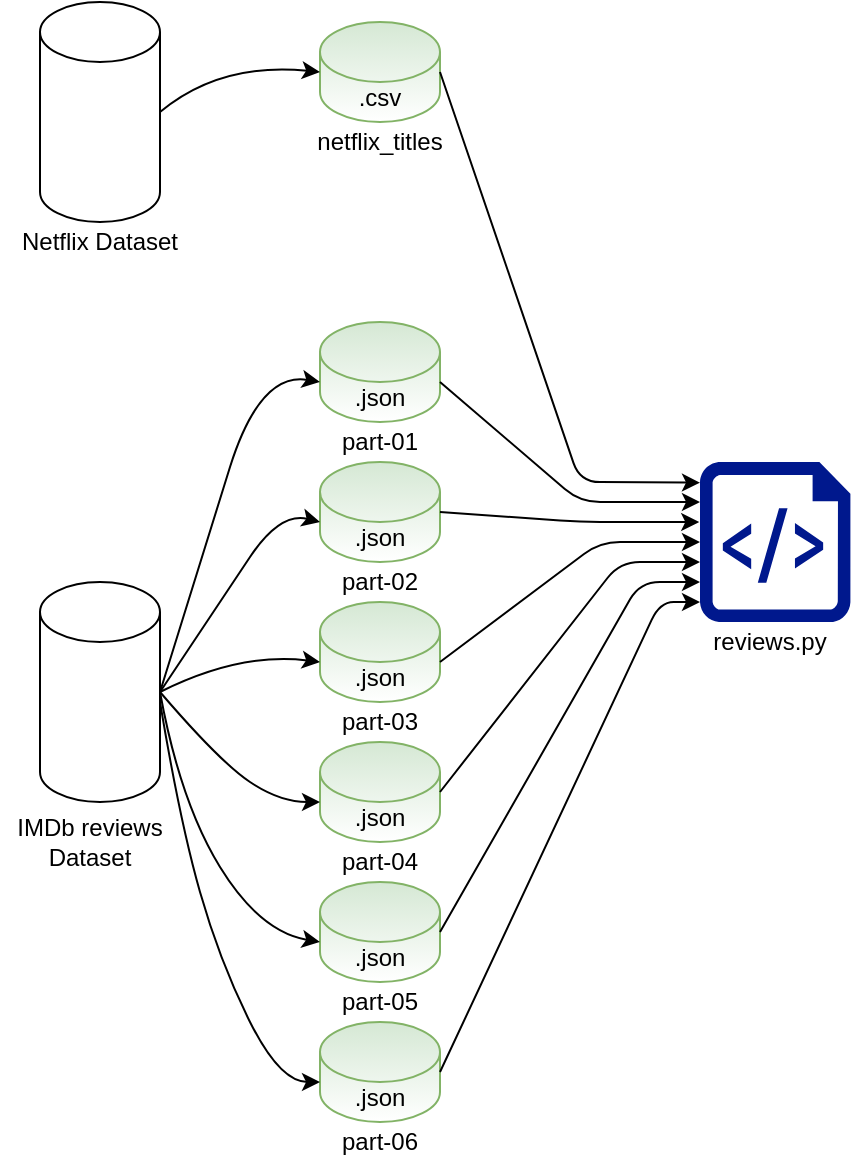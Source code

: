 <mxfile version="15.6.6" type="device"><diagram id="s5Xbcx1R2MEJbaeF4Sby" name="Page-1"><mxGraphModel dx="2062" dy="1122" grid="1" gridSize="10" guides="1" tooltips="1" connect="1" arrows="1" fold="1" page="1" pageScale="1" pageWidth="827" pageHeight="1169" math="0" shadow="0"><root><mxCell id="0"/><mxCell id="1" parent="0"/><mxCell id="_F6Nt-WBo4ugmTLhq2Gp-1" value="" style="shape=cylinder3;whiteSpace=wrap;html=1;boundedLbl=1;backgroundOutline=1;size=15;" parent="1" vertex="1"><mxGeometry x="130" y="30" width="60" height="110" as="geometry"/></mxCell><mxCell id="_F6Nt-WBo4ugmTLhq2Gp-2" value="" style="shape=cylinder3;whiteSpace=wrap;html=1;boundedLbl=1;backgroundOutline=1;size=15;" parent="1" vertex="1"><mxGeometry x="130" y="320" width="60" height="110" as="geometry"/></mxCell><mxCell id="_F6Nt-WBo4ugmTLhq2Gp-6" value=".csv" style="shape=cylinder3;whiteSpace=wrap;html=1;boundedLbl=1;backgroundOutline=1;size=15;fillColor=#d5e8d4;strokeColor=#82b366;gradientColor=#ffffff;gradientDirection=south;" parent="1" vertex="1"><mxGeometry x="270" y="40" width="60" height="50" as="geometry"/></mxCell><mxCell id="_F6Nt-WBo4ugmTLhq2Gp-7" value="netflix_titles" style="text;html=1;strokeColor=none;fillColor=none;align=center;verticalAlign=middle;whiteSpace=wrap;rounded=0;" parent="1" vertex="1"><mxGeometry x="280" y="90" width="40" height="20" as="geometry"/></mxCell><mxCell id="_F6Nt-WBo4ugmTLhq2Gp-8" value=".json" style="shape=cylinder3;whiteSpace=wrap;html=1;boundedLbl=1;backgroundOutline=1;size=15;fillColor=#d5e8d4;strokeColor=#82b366;gradientColor=#ffffff;gradientDirection=south;" parent="1" vertex="1"><mxGeometry x="270" y="190" width="60" height="50" as="geometry"/></mxCell><mxCell id="_F6Nt-WBo4ugmTLhq2Gp-11" value=".json" style="shape=cylinder3;whiteSpace=wrap;html=1;boundedLbl=1;backgroundOutline=1;size=15;fillColor=#d5e8d4;strokeColor=#82b366;gradientColor=#ffffff;gradientDirection=south;" parent="1" vertex="1"><mxGeometry x="270" y="260" width="60" height="50" as="geometry"/></mxCell><mxCell id="_F6Nt-WBo4ugmTLhq2Gp-12" value=".json" style="shape=cylinder3;whiteSpace=wrap;html=1;boundedLbl=1;backgroundOutline=1;size=15;fillColor=#d5e8d4;strokeColor=#82b366;gradientColor=#ffffff;gradientDirection=south;" parent="1" vertex="1"><mxGeometry x="270" y="330" width="60" height="50" as="geometry"/></mxCell><mxCell id="_F6Nt-WBo4ugmTLhq2Gp-13" value=".json" style="shape=cylinder3;whiteSpace=wrap;html=1;boundedLbl=1;backgroundOutline=1;size=15;fillColor=#d5e8d4;strokeColor=#82b366;gradientColor=#ffffff;gradientDirection=south;" parent="1" vertex="1"><mxGeometry x="270" y="400" width="60" height="50" as="geometry"/></mxCell><mxCell id="_F6Nt-WBo4ugmTLhq2Gp-14" value=".json" style="shape=cylinder3;whiteSpace=wrap;html=1;boundedLbl=1;backgroundOutline=1;size=15;fillColor=#d5e8d4;strokeColor=#82b366;gradientColor=#ffffff;gradientDirection=south;" parent="1" vertex="1"><mxGeometry x="270" y="470" width="60" height="50" as="geometry"/></mxCell><mxCell id="_F6Nt-WBo4ugmTLhq2Gp-15" value=".json" style="shape=cylinder3;whiteSpace=wrap;html=1;boundedLbl=1;backgroundOutline=1;size=15;fillColor=#d5e8d4;strokeColor=#82b366;gradientColor=#ffffff;gradientDirection=south;" parent="1" vertex="1"><mxGeometry x="270" y="540" width="60" height="50" as="geometry"/></mxCell><mxCell id="_F6Nt-WBo4ugmTLhq2Gp-16" value="part-01" style="text;html=1;strokeColor=none;fillColor=none;align=center;verticalAlign=middle;whiteSpace=wrap;rounded=0;" parent="1" vertex="1"><mxGeometry x="270" y="240" width="60" height="20" as="geometry"/></mxCell><mxCell id="_F6Nt-WBo4ugmTLhq2Gp-17" value="part-02" style="text;html=1;strokeColor=none;fillColor=none;align=center;verticalAlign=middle;whiteSpace=wrap;rounded=0;" parent="1" vertex="1"><mxGeometry x="270" y="310" width="60" height="20" as="geometry"/></mxCell><mxCell id="_F6Nt-WBo4ugmTLhq2Gp-18" value="part-03" style="text;html=1;strokeColor=none;fillColor=none;align=center;verticalAlign=middle;whiteSpace=wrap;rounded=0;" parent="1" vertex="1"><mxGeometry x="270" y="380" width="60" height="20" as="geometry"/></mxCell><mxCell id="_F6Nt-WBo4ugmTLhq2Gp-19" value="part-04" style="text;html=1;strokeColor=none;fillColor=none;align=center;verticalAlign=middle;whiteSpace=wrap;rounded=0;" parent="1" vertex="1"><mxGeometry x="270" y="450" width="60" height="20" as="geometry"/></mxCell><mxCell id="_F6Nt-WBo4ugmTLhq2Gp-20" value="part-05" style="text;html=1;strokeColor=none;fillColor=none;align=center;verticalAlign=middle;whiteSpace=wrap;rounded=0;" parent="1" vertex="1"><mxGeometry x="270" y="520" width="60" height="20" as="geometry"/></mxCell><mxCell id="_F6Nt-WBo4ugmTLhq2Gp-21" value="part-06" style="text;html=1;strokeColor=none;fillColor=none;align=center;verticalAlign=middle;whiteSpace=wrap;rounded=0;" parent="1" vertex="1"><mxGeometry x="270" y="590" width="60" height="20" as="geometry"/></mxCell><mxCell id="_F6Nt-WBo4ugmTLhq2Gp-22" value="" style="shape=image;html=1;verticalAlign=top;verticalLabelPosition=bottom;labelBackgroundColor=#ffffff;imageAspect=0;aspect=fixed;image=https://cdn4.iconfinder.com/data/icons/logos-and-brands/512/189_Kaggle_logo_logos-128.png;gradientColor=#ffffff;gradientDirection=south;" parent="1" vertex="1"><mxGeometry x="135.5" y="360" width="49" height="49" as="geometry"/></mxCell><mxCell id="_F6Nt-WBo4ugmTLhq2Gp-23" value="" style="shape=image;html=1;verticalAlign=top;verticalLabelPosition=bottom;labelBackgroundColor=#ffffff;imageAspect=0;aspect=fixed;image=https://cdn4.iconfinder.com/data/icons/logos-and-brands/512/189_Kaggle_logo_logos-128.png;gradientColor=#ffffff;gradientDirection=south;" parent="1" vertex="1"><mxGeometry x="135.5" y="70" width="49" height="49" as="geometry"/></mxCell><mxCell id="_F6Nt-WBo4ugmTLhq2Gp-24" value="" style="curved=1;endArrow=classic;html=1;exitX=1;exitY=0.5;exitDx=0;exitDy=0;exitPerimeter=0;entryX=0;entryY=0.5;entryDx=0;entryDy=0;entryPerimeter=0;" parent="1" source="_F6Nt-WBo4ugmTLhq2Gp-1" target="_F6Nt-WBo4ugmTLhq2Gp-6" edge="1"><mxGeometry width="50" height="50" relative="1" as="geometry"><mxPoint x="390" y="260" as="sourcePoint"/><mxPoint x="440" y="210" as="targetPoint"/><Array as="points"><mxPoint x="220" y="60"/></Array></mxGeometry></mxCell><mxCell id="_F6Nt-WBo4ugmTLhq2Gp-27" value="" style="curved=1;endArrow=classic;html=1;exitX=1;exitY=0.5;exitDx=0;exitDy=0;exitPerimeter=0;entryX=0;entryY=0;entryDx=0;entryDy=30;entryPerimeter=0;" parent="1" source="_F6Nt-WBo4ugmTLhq2Gp-2" target="_F6Nt-WBo4ugmTLhq2Gp-8" edge="1"><mxGeometry width="50" height="50" relative="1" as="geometry"><mxPoint x="390" y="360" as="sourcePoint"/><mxPoint x="440" y="310" as="targetPoint"/><Array as="points"><mxPoint x="210" y="310"/><mxPoint x="240" y="215"/></Array></mxGeometry></mxCell><mxCell id="_F6Nt-WBo4ugmTLhq2Gp-28" value="" style="curved=1;endArrow=classic;html=1;exitX=1;exitY=0.5;exitDx=0;exitDy=0;exitPerimeter=0;entryX=0;entryY=0;entryDx=0;entryDy=30;entryPerimeter=0;" parent="1" source="_F6Nt-WBo4ugmTLhq2Gp-2" target="_F6Nt-WBo4ugmTLhq2Gp-11" edge="1"><mxGeometry width="50" height="50" relative="1" as="geometry"><mxPoint x="200" y="385" as="sourcePoint"/><mxPoint x="280" y="230" as="targetPoint"/><Array as="points"><mxPoint x="220" y="330"/><mxPoint x="250" y="285"/></Array></mxGeometry></mxCell><mxCell id="_F6Nt-WBo4ugmTLhq2Gp-29" value="" style="curved=1;endArrow=classic;html=1;exitX=1;exitY=0.5;exitDx=0;exitDy=0;exitPerimeter=0;entryX=0;entryY=0;entryDx=0;entryDy=30;entryPerimeter=0;" parent="1" source="_F6Nt-WBo4ugmTLhq2Gp-2" target="_F6Nt-WBo4ugmTLhq2Gp-12" edge="1"><mxGeometry width="50" height="50" relative="1" as="geometry"><mxPoint x="200" y="385" as="sourcePoint"/><mxPoint x="280" y="300" as="targetPoint"/><Array as="points"><mxPoint x="230" y="355"/></Array></mxGeometry></mxCell><mxCell id="_F6Nt-WBo4ugmTLhq2Gp-30" value="" style="curved=1;endArrow=classic;html=1;exitX=1;exitY=0.5;exitDx=0;exitDy=0;exitPerimeter=0;entryX=0;entryY=0;entryDx=0;entryDy=30;entryPerimeter=0;" parent="1" source="_F6Nt-WBo4ugmTLhq2Gp-2" target="_F6Nt-WBo4ugmTLhq2Gp-13" edge="1"><mxGeometry width="50" height="50" relative="1" as="geometry"><mxPoint x="200" y="385" as="sourcePoint"/><mxPoint x="280" y="370" as="targetPoint"/><Array as="points"><mxPoint x="220" y="410"/><mxPoint x="250" y="430"/></Array></mxGeometry></mxCell><mxCell id="_F6Nt-WBo4ugmTLhq2Gp-31" value="" style="curved=1;endArrow=classic;html=1;exitX=1;exitY=0.5;exitDx=0;exitDy=0;exitPerimeter=0;entryX=0;entryY=0;entryDx=0;entryDy=30;entryPerimeter=0;" parent="1" source="_F6Nt-WBo4ugmTLhq2Gp-2" target="_F6Nt-WBo4ugmTLhq2Gp-14" edge="1"><mxGeometry width="50" height="50" relative="1" as="geometry"><mxPoint x="210" y="395" as="sourcePoint"/><mxPoint x="290" y="380" as="targetPoint"/><Array as="points"><mxPoint x="200" y="430"/><mxPoint x="240" y="495"/></Array></mxGeometry></mxCell><mxCell id="_F6Nt-WBo4ugmTLhq2Gp-32" value="" style="curved=1;endArrow=classic;html=1;entryX=0;entryY=0;entryDx=0;entryDy=30;entryPerimeter=0;" parent="1" target="_F6Nt-WBo4ugmTLhq2Gp-15" edge="1"><mxGeometry width="50" height="50" relative="1" as="geometry"><mxPoint x="190" y="380" as="sourcePoint"/><mxPoint x="300" y="390" as="targetPoint"/><Array as="points"><mxPoint x="200" y="440"/><mxPoint x="220" y="510"/><mxPoint x="250" y="570"/></Array></mxGeometry></mxCell><mxCell id="_F6Nt-WBo4ugmTLhq2Gp-34" value="" style="sketch=0;aspect=fixed;pointerEvents=1;shadow=0;dashed=0;html=1;strokeColor=none;labelPosition=center;verticalLabelPosition=bottom;verticalAlign=top;align=center;fillColor=#00188D;shape=mxgraph.azure.script_file" parent="1" vertex="1"><mxGeometry x="460" y="260" width="75.2" height="80" as="geometry"/></mxCell><mxCell id="_F6Nt-WBo4ugmTLhq2Gp-35" value="" style="endArrow=classic;html=1;exitX=1;exitY=0.5;exitDx=0;exitDy=0;exitPerimeter=0;entryX=0;entryY=0.129;entryDx=0;entryDy=0;entryPerimeter=0;" parent="1" source="_F6Nt-WBo4ugmTLhq2Gp-6" target="_F6Nt-WBo4ugmTLhq2Gp-34" edge="1"><mxGeometry width="50" height="50" relative="1" as="geometry"><mxPoint x="370" y="250" as="sourcePoint"/><mxPoint x="460" y="278" as="targetPoint"/><Array as="points"><mxPoint x="400" y="270"/></Array></mxGeometry></mxCell><mxCell id="_F6Nt-WBo4ugmTLhq2Gp-36" value="" style="endArrow=classic;html=1;exitX=1;exitY=0;exitDx=0;exitDy=30;exitPerimeter=0;entryX=0;entryY=0.25;entryDx=0;entryDy=0;entryPerimeter=0;" parent="1" source="_F6Nt-WBo4ugmTLhq2Gp-8" target="_F6Nt-WBo4ugmTLhq2Gp-34" edge="1"><mxGeometry width="50" height="50" relative="1" as="geometry"><mxPoint x="340" y="75" as="sourcePoint"/><mxPoint x="460" y="289" as="targetPoint"/><Array as="points"><mxPoint x="400" y="280"/></Array></mxGeometry></mxCell><mxCell id="_F6Nt-WBo4ugmTLhq2Gp-37" value="" style="endArrow=classic;html=1;exitX=1;exitY=0.5;exitDx=0;exitDy=0;exitPerimeter=0;entryX=-0.005;entryY=0.375;entryDx=0;entryDy=0;entryPerimeter=0;" parent="1" source="_F6Nt-WBo4ugmTLhq2Gp-11" target="_F6Nt-WBo4ugmTLhq2Gp-34" edge="1"><mxGeometry width="50" height="50" relative="1" as="geometry"><mxPoint x="340" y="230" as="sourcePoint"/><mxPoint x="460" y="299" as="targetPoint"/><Array as="points"><mxPoint x="400" y="290"/></Array></mxGeometry></mxCell><mxCell id="_F6Nt-WBo4ugmTLhq2Gp-38" value="" style="endArrow=classic;html=1;exitX=1;exitY=0;exitDx=0;exitDy=30;exitPerimeter=0;" parent="1" source="_F6Nt-WBo4ugmTLhq2Gp-12" edge="1"><mxGeometry width="50" height="50" relative="1" as="geometry"><mxPoint x="340" y="295" as="sourcePoint"/><mxPoint x="460" y="300" as="targetPoint"/><Array as="points"><mxPoint x="410" y="300"/></Array></mxGeometry></mxCell><mxCell id="_F6Nt-WBo4ugmTLhq2Gp-39" value="" style="endArrow=classic;html=1;exitX=1;exitY=0.5;exitDx=0;exitDy=0;exitPerimeter=0;entryX=0;entryY=0.625;entryDx=0;entryDy=0;entryPerimeter=0;" parent="1" source="_F6Nt-WBo4ugmTLhq2Gp-13" target="_F6Nt-WBo4ugmTLhq2Gp-34" edge="1"><mxGeometry width="50" height="50" relative="1" as="geometry"><mxPoint x="340" y="370" as="sourcePoint"/><mxPoint x="470" y="310" as="targetPoint"/><Array as="points"><mxPoint x="420" y="310"/></Array></mxGeometry></mxCell><mxCell id="_F6Nt-WBo4ugmTLhq2Gp-40" value="" style="endArrow=classic;html=1;exitX=1;exitY=0.5;exitDx=0;exitDy=0;exitPerimeter=0;" parent="1" source="_F6Nt-WBo4ugmTLhq2Gp-14" edge="1"><mxGeometry width="50" height="50" relative="1" as="geometry"><mxPoint x="340" y="435" as="sourcePoint"/><mxPoint x="460" y="320" as="targetPoint"/><Array as="points"><mxPoint x="430" y="320"/></Array></mxGeometry></mxCell><mxCell id="_F6Nt-WBo4ugmTLhq2Gp-41" value="Netflix Dataset" style="text;html=1;strokeColor=none;fillColor=none;align=center;verticalAlign=middle;whiteSpace=wrap;rounded=0;" parent="1" vertex="1"><mxGeometry x="115" y="140" width="90" height="20" as="geometry"/></mxCell><mxCell id="_F6Nt-WBo4ugmTLhq2Gp-42" value="IMDb reviews Dataset" style="text;html=1;strokeColor=none;fillColor=none;align=center;verticalAlign=middle;whiteSpace=wrap;rounded=0;" parent="1" vertex="1"><mxGeometry x="110" y="440" width="90" height="20" as="geometry"/></mxCell><mxCell id="_F6Nt-WBo4ugmTLhq2Gp-44" value="" style="endArrow=classic;html=1;exitX=1;exitY=0.5;exitDx=0;exitDy=0;exitPerimeter=0;" parent="1" source="_F6Nt-WBo4ugmTLhq2Gp-15" edge="1"><mxGeometry width="50" height="50" relative="1" as="geometry"><mxPoint x="330" y="565" as="sourcePoint"/><mxPoint x="460" y="330" as="targetPoint"/><Array as="points"><mxPoint x="440" y="330"/></Array></mxGeometry></mxCell><mxCell id="_F6Nt-WBo4ugmTLhq2Gp-45" value="reviews.py" style="text;html=1;strokeColor=none;fillColor=none;align=center;verticalAlign=middle;whiteSpace=wrap;rounded=0;" parent="1" vertex="1"><mxGeometry x="460" y="340" width="70" height="20" as="geometry"/></mxCell></root></mxGraphModel></diagram></mxfile>